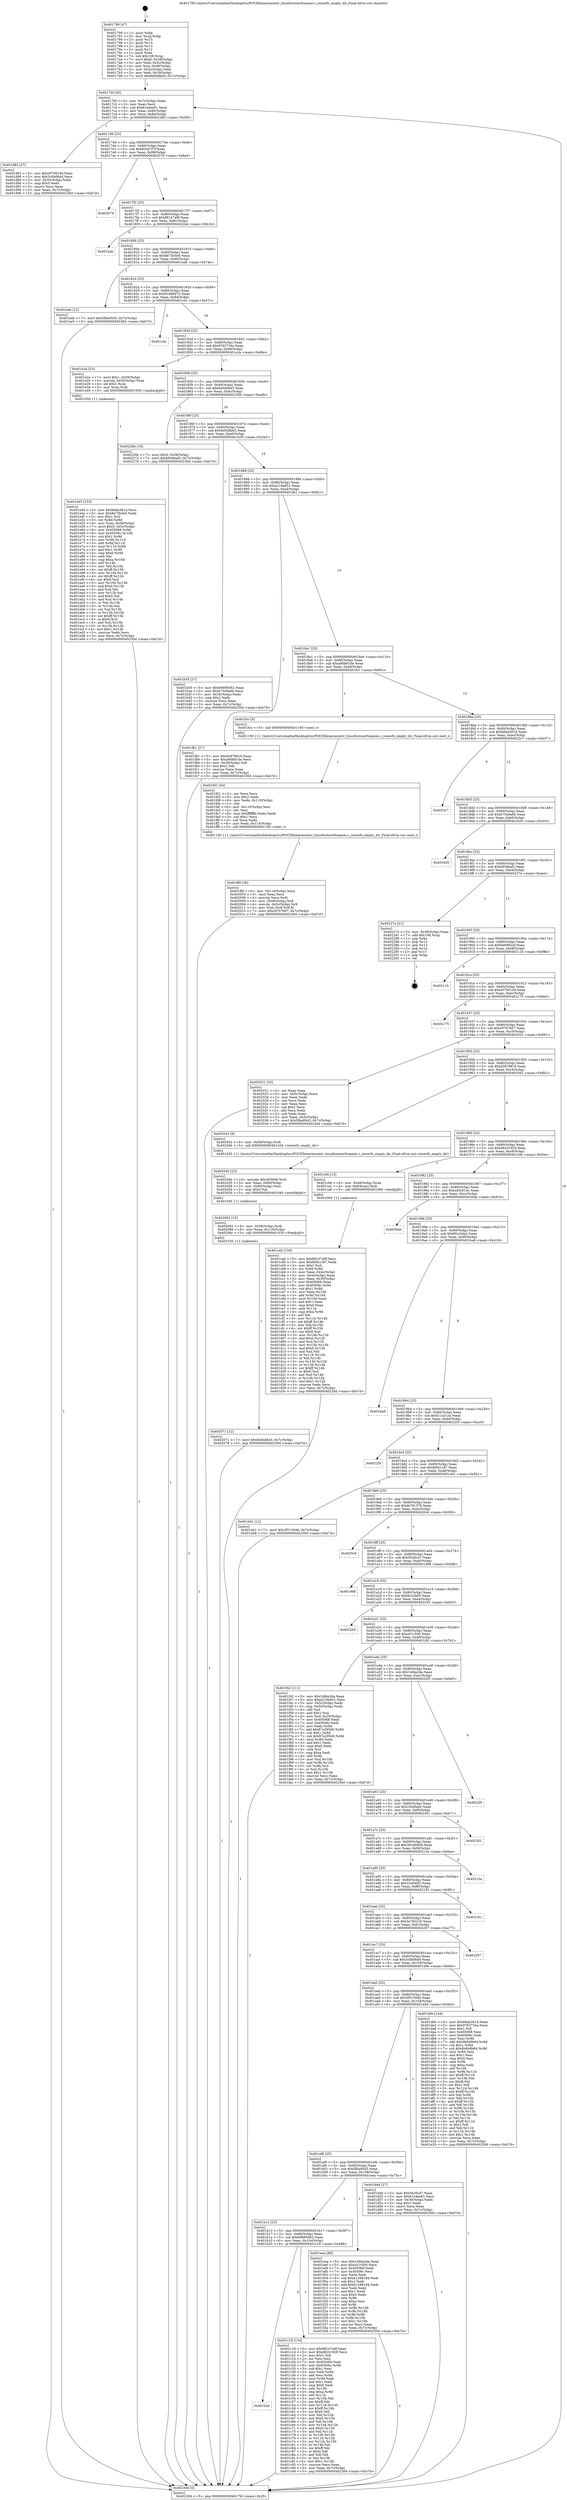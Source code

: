 digraph "0x401790" {
  label = "0x401790 (/mnt/c/Users/mathe/Desktop/tcc/POCII/binaries/extr_linuxfsreiserfsnamei.c_reiserfs_empty_dir_Final-ollvm.out::main(0))"
  labelloc = "t"
  node[shape=record]

  Entry [label="",width=0.3,height=0.3,shape=circle,fillcolor=black,style=filled]
  "0x4017bf" [label="{
     0x4017bf [26]\l
     | [instrs]\l
     &nbsp;&nbsp;0x4017bf \<+3\>: mov -0x7c(%rbp),%eax\l
     &nbsp;&nbsp;0x4017c2 \<+2\>: mov %eax,%ecx\l
     &nbsp;&nbsp;0x4017c4 \<+6\>: sub $0x81e4ee61,%ecx\l
     &nbsp;&nbsp;0x4017ca \<+3\>: mov %eax,-0x80(%rbp)\l
     &nbsp;&nbsp;0x4017cd \<+6\>: mov %ecx,-0x84(%rbp)\l
     &nbsp;&nbsp;0x4017d3 \<+6\>: je 0000000000401d83 \<main+0x5f3\>\l
  }"]
  "0x401d83" [label="{
     0x401d83 [27]\l
     | [instrs]\l
     &nbsp;&nbsp;0x401d83 \<+5\>: mov $0xc67001d4,%eax\l
     &nbsp;&nbsp;0x401d88 \<+5\>: mov $0x3c0b0bd4,%ecx\l
     &nbsp;&nbsp;0x401d8d \<+3\>: mov -0x30(%rbp),%edx\l
     &nbsp;&nbsp;0x401d90 \<+3\>: cmp $0x0,%edx\l
     &nbsp;&nbsp;0x401d93 \<+3\>: cmove %ecx,%eax\l
     &nbsp;&nbsp;0x401d96 \<+3\>: mov %eax,-0x7c(%rbp)\l
     &nbsp;&nbsp;0x401d99 \<+5\>: jmp 000000000040230d \<main+0xb7d\>\l
  }"]
  "0x4017d9" [label="{
     0x4017d9 [25]\l
     | [instrs]\l
     &nbsp;&nbsp;0x4017d9 \<+5\>: jmp 00000000004017de \<main+0x4e\>\l
     &nbsp;&nbsp;0x4017de \<+3\>: mov -0x80(%rbp),%eax\l
     &nbsp;&nbsp;0x4017e1 \<+5\>: sub $0x820a7f7f,%eax\l
     &nbsp;&nbsp;0x4017e6 \<+6\>: mov %eax,-0x88(%rbp)\l
     &nbsp;&nbsp;0x4017ec \<+6\>: je 000000000040207d \<main+0x8ed\>\l
  }"]
  Exit [label="",width=0.3,height=0.3,shape=circle,fillcolor=black,style=filled,peripheries=2]
  "0x40207d" [label="{
     0x40207d\l
  }", style=dashed]
  "0x4017f2" [label="{
     0x4017f2 [25]\l
     | [instrs]\l
     &nbsp;&nbsp;0x4017f2 \<+5\>: jmp 00000000004017f7 \<main+0x67\>\l
     &nbsp;&nbsp;0x4017f7 \<+3\>: mov -0x80(%rbp),%eax\l
     &nbsp;&nbsp;0x4017fa \<+5\>: sub $0x88147a9f,%eax\l
     &nbsp;&nbsp;0x4017ff \<+6\>: mov %eax,-0x8c(%rbp)\l
     &nbsp;&nbsp;0x401805 \<+6\>: je 00000000004022ab \<main+0xb1b\>\l
  }"]
  "0x402071" [label="{
     0x402071 [12]\l
     | [instrs]\l
     &nbsp;&nbsp;0x402071 \<+7\>: movl $0x9a5dd643,-0x7c(%rbp)\l
     &nbsp;&nbsp;0x402078 \<+5\>: jmp 000000000040230d \<main+0xb7d\>\l
  }"]
  "0x4022ab" [label="{
     0x4022ab\l
  }", style=dashed]
  "0x40180b" [label="{
     0x40180b [25]\l
     | [instrs]\l
     &nbsp;&nbsp;0x40180b \<+5\>: jmp 0000000000401810 \<main+0x80\>\l
     &nbsp;&nbsp;0x401810 \<+3\>: mov -0x80(%rbp),%eax\l
     &nbsp;&nbsp;0x401813 \<+5\>: sub $0x8e73b5e0,%eax\l
     &nbsp;&nbsp;0x401818 \<+6\>: mov %eax,-0x90(%rbp)\l
     &nbsp;&nbsp;0x40181e \<+6\>: je 0000000000401ede \<main+0x74e\>\l
  }"]
  "0x402062" [label="{
     0x402062 [15]\l
     | [instrs]\l
     &nbsp;&nbsp;0x402062 \<+4\>: mov -0x58(%rbp),%rdi\l
     &nbsp;&nbsp;0x402066 \<+6\>: mov %eax,-0x118(%rbp)\l
     &nbsp;&nbsp;0x40206c \<+5\>: call 0000000000401030 \<free@plt\>\l
     | [calls]\l
     &nbsp;&nbsp;0x401030 \{1\} (unknown)\l
  }"]
  "0x401ede" [label="{
     0x401ede [12]\l
     | [instrs]\l
     &nbsp;&nbsp;0x401ede \<+7\>: movl $0x5fba95d3,-0x7c(%rbp)\l
     &nbsp;&nbsp;0x401ee5 \<+5\>: jmp 000000000040230d \<main+0xb7d\>\l
  }"]
  "0x401824" [label="{
     0x401824 [25]\l
     | [instrs]\l
     &nbsp;&nbsp;0x401824 \<+5\>: jmp 0000000000401829 \<main+0x99\>\l
     &nbsp;&nbsp;0x401829 \<+3\>: mov -0x80(%rbp),%eax\l
     &nbsp;&nbsp;0x40182c \<+5\>: sub $0x91696072,%eax\l
     &nbsp;&nbsp;0x401831 \<+6\>: mov %eax,-0x94(%rbp)\l
     &nbsp;&nbsp;0x401837 \<+6\>: je 0000000000401c0c \<main+0x47c\>\l
  }"]
  "0x40204b" [label="{
     0x40204b [23]\l
     | [instrs]\l
     &nbsp;&nbsp;0x40204b \<+10\>: movabs $0x4030d6,%rdi\l
     &nbsp;&nbsp;0x402055 \<+3\>: mov %eax,-0x60(%rbp)\l
     &nbsp;&nbsp;0x402058 \<+3\>: mov -0x60(%rbp),%esi\l
     &nbsp;&nbsp;0x40205b \<+2\>: mov $0x0,%al\l
     &nbsp;&nbsp;0x40205d \<+5\>: call 0000000000401040 \<printf@plt\>\l
     | [calls]\l
     &nbsp;&nbsp;0x401040 \{1\} (unknown)\l
  }"]
  "0x401c0c" [label="{
     0x401c0c\l
  }", style=dashed]
  "0x40183d" [label="{
     0x40183d [25]\l
     | [instrs]\l
     &nbsp;&nbsp;0x40183d \<+5\>: jmp 0000000000401842 \<main+0xb2\>\l
     &nbsp;&nbsp;0x401842 \<+3\>: mov -0x80(%rbp),%eax\l
     &nbsp;&nbsp;0x401845 \<+5\>: sub $0x9763734a,%eax\l
     &nbsp;&nbsp;0x40184a \<+6\>: mov %eax,-0x98(%rbp)\l
     &nbsp;&nbsp;0x401850 \<+6\>: je 0000000000401e2e \<main+0x69e\>\l
  }"]
  "0x401ffd" [label="{
     0x401ffd [36]\l
     | [instrs]\l
     &nbsp;&nbsp;0x401ffd \<+6\>: mov -0x114(%rbp),%ecx\l
     &nbsp;&nbsp;0x402003 \<+3\>: imul %eax,%ecx\l
     &nbsp;&nbsp;0x402006 \<+3\>: movslq %ecx,%rdi\l
     &nbsp;&nbsp;0x402009 \<+4\>: mov -0x58(%rbp),%r8\l
     &nbsp;&nbsp;0x40200d \<+4\>: movslq -0x5c(%rbp),%r9\l
     &nbsp;&nbsp;0x402011 \<+4\>: mov %rdi,(%r8,%r9,8)\l
     &nbsp;&nbsp;0x402015 \<+7\>: movl $0xc9707607,-0x7c(%rbp)\l
     &nbsp;&nbsp;0x40201c \<+5\>: jmp 000000000040230d \<main+0xb7d\>\l
  }"]
  "0x401e2e" [label="{
     0x401e2e [23]\l
     | [instrs]\l
     &nbsp;&nbsp;0x401e2e \<+7\>: movl $0x1,-0x50(%rbp)\l
     &nbsp;&nbsp;0x401e35 \<+4\>: movslq -0x50(%rbp),%rax\l
     &nbsp;&nbsp;0x401e39 \<+4\>: shl $0x3,%rax\l
     &nbsp;&nbsp;0x401e3d \<+3\>: mov %rax,%rdi\l
     &nbsp;&nbsp;0x401e40 \<+5\>: call 0000000000401050 \<malloc@plt\>\l
     | [calls]\l
     &nbsp;&nbsp;0x401050 \{1\} (unknown)\l
  }"]
  "0x401856" [label="{
     0x401856 [25]\l
     | [instrs]\l
     &nbsp;&nbsp;0x401856 \<+5\>: jmp 000000000040185b \<main+0xcb\>\l
     &nbsp;&nbsp;0x40185b \<+3\>: mov -0x80(%rbp),%eax\l
     &nbsp;&nbsp;0x40185e \<+5\>: sub $0x9a5dd643,%eax\l
     &nbsp;&nbsp;0x401863 \<+6\>: mov %eax,-0x9c(%rbp)\l
     &nbsp;&nbsp;0x401869 \<+6\>: je 000000000040226b \<main+0xadb\>\l
  }"]
  "0x401fd1" [label="{
     0x401fd1 [44]\l
     | [instrs]\l
     &nbsp;&nbsp;0x401fd1 \<+2\>: xor %ecx,%ecx\l
     &nbsp;&nbsp;0x401fd3 \<+5\>: mov $0x2,%edx\l
     &nbsp;&nbsp;0x401fd8 \<+6\>: mov %edx,-0x110(%rbp)\l
     &nbsp;&nbsp;0x401fde \<+1\>: cltd\l
     &nbsp;&nbsp;0x401fdf \<+6\>: mov -0x110(%rbp),%esi\l
     &nbsp;&nbsp;0x401fe5 \<+2\>: idiv %esi\l
     &nbsp;&nbsp;0x401fe7 \<+6\>: imul $0xfffffffe,%edx,%edx\l
     &nbsp;&nbsp;0x401fed \<+3\>: sub $0x1,%ecx\l
     &nbsp;&nbsp;0x401ff0 \<+2\>: sub %ecx,%edx\l
     &nbsp;&nbsp;0x401ff2 \<+6\>: mov %edx,-0x114(%rbp)\l
     &nbsp;&nbsp;0x401ff8 \<+5\>: call 0000000000401160 \<next_i\>\l
     | [calls]\l
     &nbsp;&nbsp;0x401160 \{1\} (/mnt/c/Users/mathe/Desktop/tcc/POCII/binaries/extr_linuxfsreiserfsnamei.c_reiserfs_empty_dir_Final-ollvm.out::next_i)\l
  }"]
  "0x40226b" [label="{
     0x40226b [19]\l
     | [instrs]\l
     &nbsp;&nbsp;0x40226b \<+7\>: movl $0x0,-0x38(%rbp)\l
     &nbsp;&nbsp;0x402272 \<+7\>: movl $0xb938eaf2,-0x7c(%rbp)\l
     &nbsp;&nbsp;0x402279 \<+5\>: jmp 000000000040230d \<main+0xb7d\>\l
  }"]
  "0x40186f" [label="{
     0x40186f [25]\l
     | [instrs]\l
     &nbsp;&nbsp;0x40186f \<+5\>: jmp 0000000000401874 \<main+0xe4\>\l
     &nbsp;&nbsp;0x401874 \<+3\>: mov -0x80(%rbp),%eax\l
     &nbsp;&nbsp;0x401877 \<+5\>: sub $0x9d5d8bb5,%eax\l
     &nbsp;&nbsp;0x40187c \<+6\>: mov %eax,-0xa0(%rbp)\l
     &nbsp;&nbsp;0x401882 \<+6\>: je 0000000000401b35 \<main+0x3a5\>\l
  }"]
  "0x401e45" [label="{
     0x401e45 [153]\l
     | [instrs]\l
     &nbsp;&nbsp;0x401e45 \<+5\>: mov $0xb6ab361d,%ecx\l
     &nbsp;&nbsp;0x401e4a \<+5\>: mov $0x8e73b5e0,%edx\l
     &nbsp;&nbsp;0x401e4f \<+3\>: mov $0x1,%sil\l
     &nbsp;&nbsp;0x401e52 \<+3\>: xor %r8d,%r8d\l
     &nbsp;&nbsp;0x401e55 \<+4\>: mov %rax,-0x58(%rbp)\l
     &nbsp;&nbsp;0x401e59 \<+7\>: movl $0x0,-0x5c(%rbp)\l
     &nbsp;&nbsp;0x401e60 \<+8\>: mov 0x405068,%r9d\l
     &nbsp;&nbsp;0x401e68 \<+8\>: mov 0x40506c,%r10d\l
     &nbsp;&nbsp;0x401e70 \<+4\>: sub $0x1,%r8d\l
     &nbsp;&nbsp;0x401e74 \<+3\>: mov %r9d,%r11d\l
     &nbsp;&nbsp;0x401e77 \<+3\>: add %r8d,%r11d\l
     &nbsp;&nbsp;0x401e7a \<+4\>: imul %r11d,%r9d\l
     &nbsp;&nbsp;0x401e7e \<+4\>: and $0x1,%r9d\l
     &nbsp;&nbsp;0x401e82 \<+4\>: cmp $0x0,%r9d\l
     &nbsp;&nbsp;0x401e86 \<+3\>: sete %bl\l
     &nbsp;&nbsp;0x401e89 \<+4\>: cmp $0xa,%r10d\l
     &nbsp;&nbsp;0x401e8d \<+4\>: setl %r14b\l
     &nbsp;&nbsp;0x401e91 \<+3\>: mov %bl,%r15b\l
     &nbsp;&nbsp;0x401e94 \<+4\>: xor $0xff,%r15b\l
     &nbsp;&nbsp;0x401e98 \<+3\>: mov %r14b,%r12b\l
     &nbsp;&nbsp;0x401e9b \<+4\>: xor $0xff,%r12b\l
     &nbsp;&nbsp;0x401e9f \<+4\>: xor $0x0,%sil\l
     &nbsp;&nbsp;0x401ea3 \<+3\>: mov %r15b,%r13b\l
     &nbsp;&nbsp;0x401ea6 \<+4\>: and $0x0,%r13b\l
     &nbsp;&nbsp;0x401eaa \<+3\>: and %sil,%bl\l
     &nbsp;&nbsp;0x401ead \<+3\>: mov %r12b,%al\l
     &nbsp;&nbsp;0x401eb0 \<+2\>: and $0x0,%al\l
     &nbsp;&nbsp;0x401eb2 \<+3\>: and %sil,%r14b\l
     &nbsp;&nbsp;0x401eb5 \<+3\>: or %bl,%r13b\l
     &nbsp;&nbsp;0x401eb8 \<+3\>: or %r14b,%al\l
     &nbsp;&nbsp;0x401ebb \<+3\>: xor %al,%r13b\l
     &nbsp;&nbsp;0x401ebe \<+3\>: or %r12b,%r15b\l
     &nbsp;&nbsp;0x401ec1 \<+4\>: xor $0xff,%r15b\l
     &nbsp;&nbsp;0x401ec5 \<+4\>: or $0x0,%sil\l
     &nbsp;&nbsp;0x401ec9 \<+3\>: and %sil,%r15b\l
     &nbsp;&nbsp;0x401ecc \<+3\>: or %r15b,%r13b\l
     &nbsp;&nbsp;0x401ecf \<+4\>: test $0x1,%r13b\l
     &nbsp;&nbsp;0x401ed3 \<+3\>: cmovne %edx,%ecx\l
     &nbsp;&nbsp;0x401ed6 \<+3\>: mov %ecx,-0x7c(%rbp)\l
     &nbsp;&nbsp;0x401ed9 \<+5\>: jmp 000000000040230d \<main+0xb7d\>\l
  }"]
  "0x401b35" [label="{
     0x401b35 [27]\l
     | [instrs]\l
     &nbsp;&nbsp;0x401b35 \<+5\>: mov $0x66695062,%eax\l
     &nbsp;&nbsp;0x401b3a \<+5\>: mov $0xb75e9a6b,%ecx\l
     &nbsp;&nbsp;0x401b3f \<+3\>: mov -0x34(%rbp),%edx\l
     &nbsp;&nbsp;0x401b42 \<+3\>: cmp $0x2,%edx\l
     &nbsp;&nbsp;0x401b45 \<+3\>: cmovne %ecx,%eax\l
     &nbsp;&nbsp;0x401b48 \<+3\>: mov %eax,-0x7c(%rbp)\l
     &nbsp;&nbsp;0x401b4b \<+5\>: jmp 000000000040230d \<main+0xb7d\>\l
  }"]
  "0x401888" [label="{
     0x401888 [25]\l
     | [instrs]\l
     &nbsp;&nbsp;0x401888 \<+5\>: jmp 000000000040188d \<main+0xfd\>\l
     &nbsp;&nbsp;0x40188d \<+3\>: mov -0x80(%rbp),%eax\l
     &nbsp;&nbsp;0x401890 \<+5\>: sub $0xa216a931,%eax\l
     &nbsp;&nbsp;0x401895 \<+6\>: mov %eax,-0xa4(%rbp)\l
     &nbsp;&nbsp;0x40189b \<+6\>: je 0000000000401fb1 \<main+0x821\>\l
  }"]
  "0x40230d" [label="{
     0x40230d [5]\l
     | [instrs]\l
     &nbsp;&nbsp;0x40230d \<+5\>: jmp 00000000004017bf \<main+0x2f\>\l
  }"]
  "0x401790" [label="{
     0x401790 [47]\l
     | [instrs]\l
     &nbsp;&nbsp;0x401790 \<+1\>: push %rbp\l
     &nbsp;&nbsp;0x401791 \<+3\>: mov %rsp,%rbp\l
     &nbsp;&nbsp;0x401794 \<+2\>: push %r15\l
     &nbsp;&nbsp;0x401796 \<+2\>: push %r14\l
     &nbsp;&nbsp;0x401798 \<+2\>: push %r13\l
     &nbsp;&nbsp;0x40179a \<+2\>: push %r12\l
     &nbsp;&nbsp;0x40179c \<+1\>: push %rbx\l
     &nbsp;&nbsp;0x40179d \<+7\>: sub $0x108,%rsp\l
     &nbsp;&nbsp;0x4017a4 \<+7\>: movl $0x0,-0x38(%rbp)\l
     &nbsp;&nbsp;0x4017ab \<+3\>: mov %edi,-0x3c(%rbp)\l
     &nbsp;&nbsp;0x4017ae \<+4\>: mov %rsi,-0x48(%rbp)\l
     &nbsp;&nbsp;0x4017b2 \<+3\>: mov -0x3c(%rbp),%edi\l
     &nbsp;&nbsp;0x4017b5 \<+3\>: mov %edi,-0x34(%rbp)\l
     &nbsp;&nbsp;0x4017b8 \<+7\>: movl $0x9d5d8bb5,-0x7c(%rbp)\l
  }"]
  "0x401cab" [label="{
     0x401cab [150]\l
     | [instrs]\l
     &nbsp;&nbsp;0x401cab \<+5\>: mov $0x88147a9f,%ecx\l
     &nbsp;&nbsp;0x401cb0 \<+5\>: mov $0xfd5b1c87,%edx\l
     &nbsp;&nbsp;0x401cb5 \<+3\>: mov $0x1,%sil\l
     &nbsp;&nbsp;0x401cb8 \<+3\>: xor %r8d,%r8d\l
     &nbsp;&nbsp;0x401cbb \<+3\>: mov %eax,-0x4c(%rbp)\l
     &nbsp;&nbsp;0x401cbe \<+3\>: mov -0x4c(%rbp),%eax\l
     &nbsp;&nbsp;0x401cc1 \<+3\>: mov %eax,-0x30(%rbp)\l
     &nbsp;&nbsp;0x401cc4 \<+7\>: mov 0x405068,%eax\l
     &nbsp;&nbsp;0x401ccb \<+8\>: mov 0x40506c,%r9d\l
     &nbsp;&nbsp;0x401cd3 \<+4\>: sub $0x1,%r8d\l
     &nbsp;&nbsp;0x401cd7 \<+3\>: mov %eax,%r10d\l
     &nbsp;&nbsp;0x401cda \<+3\>: add %r8d,%r10d\l
     &nbsp;&nbsp;0x401cdd \<+4\>: imul %r10d,%eax\l
     &nbsp;&nbsp;0x401ce1 \<+3\>: and $0x1,%eax\l
     &nbsp;&nbsp;0x401ce4 \<+3\>: cmp $0x0,%eax\l
     &nbsp;&nbsp;0x401ce7 \<+4\>: sete %r11b\l
     &nbsp;&nbsp;0x401ceb \<+4\>: cmp $0xa,%r9d\l
     &nbsp;&nbsp;0x401cef \<+3\>: setl %bl\l
     &nbsp;&nbsp;0x401cf2 \<+3\>: mov %r11b,%r14b\l
     &nbsp;&nbsp;0x401cf5 \<+4\>: xor $0xff,%r14b\l
     &nbsp;&nbsp;0x401cf9 \<+3\>: mov %bl,%r15b\l
     &nbsp;&nbsp;0x401cfc \<+4\>: xor $0xff,%r15b\l
     &nbsp;&nbsp;0x401d00 \<+4\>: xor $0x0,%sil\l
     &nbsp;&nbsp;0x401d04 \<+3\>: mov %r14b,%r12b\l
     &nbsp;&nbsp;0x401d07 \<+4\>: and $0x0,%r12b\l
     &nbsp;&nbsp;0x401d0b \<+3\>: and %sil,%r11b\l
     &nbsp;&nbsp;0x401d0e \<+3\>: mov %r15b,%r13b\l
     &nbsp;&nbsp;0x401d11 \<+4\>: and $0x0,%r13b\l
     &nbsp;&nbsp;0x401d15 \<+3\>: and %sil,%bl\l
     &nbsp;&nbsp;0x401d18 \<+3\>: or %r11b,%r12b\l
     &nbsp;&nbsp;0x401d1b \<+3\>: or %bl,%r13b\l
     &nbsp;&nbsp;0x401d1e \<+3\>: xor %r13b,%r12b\l
     &nbsp;&nbsp;0x401d21 \<+3\>: or %r15b,%r14b\l
     &nbsp;&nbsp;0x401d24 \<+4\>: xor $0xff,%r14b\l
     &nbsp;&nbsp;0x401d28 \<+4\>: or $0x0,%sil\l
     &nbsp;&nbsp;0x401d2c \<+3\>: and %sil,%r14b\l
     &nbsp;&nbsp;0x401d2f \<+3\>: or %r14b,%r12b\l
     &nbsp;&nbsp;0x401d32 \<+4\>: test $0x1,%r12b\l
     &nbsp;&nbsp;0x401d36 \<+3\>: cmovne %edx,%ecx\l
     &nbsp;&nbsp;0x401d39 \<+3\>: mov %ecx,-0x7c(%rbp)\l
     &nbsp;&nbsp;0x401d3c \<+5\>: jmp 000000000040230d \<main+0xb7d\>\l
  }"]
  "0x401fb1" [label="{
     0x401fb1 [27]\l
     | [instrs]\l
     &nbsp;&nbsp;0x401fb1 \<+5\>: mov $0xd2878816,%eax\l
     &nbsp;&nbsp;0x401fb6 \<+5\>: mov $0xa90b81de,%ecx\l
     &nbsp;&nbsp;0x401fbb \<+3\>: mov -0x29(%rbp),%dl\l
     &nbsp;&nbsp;0x401fbe \<+3\>: test $0x1,%dl\l
     &nbsp;&nbsp;0x401fc1 \<+3\>: cmovne %ecx,%eax\l
     &nbsp;&nbsp;0x401fc4 \<+3\>: mov %eax,-0x7c(%rbp)\l
     &nbsp;&nbsp;0x401fc7 \<+5\>: jmp 000000000040230d \<main+0xb7d\>\l
  }"]
  "0x4018a1" [label="{
     0x4018a1 [25]\l
     | [instrs]\l
     &nbsp;&nbsp;0x4018a1 \<+5\>: jmp 00000000004018a6 \<main+0x116\>\l
     &nbsp;&nbsp;0x4018a6 \<+3\>: mov -0x80(%rbp),%eax\l
     &nbsp;&nbsp;0x4018a9 \<+5\>: sub $0xa90b81de,%eax\l
     &nbsp;&nbsp;0x4018ae \<+6\>: mov %eax,-0xa8(%rbp)\l
     &nbsp;&nbsp;0x4018b4 \<+6\>: je 0000000000401fcc \<main+0x83c\>\l
  }"]
  "0x401b2b" [label="{
     0x401b2b\l
  }", style=dashed]
  "0x401fcc" [label="{
     0x401fcc [5]\l
     | [instrs]\l
     &nbsp;&nbsp;0x401fcc \<+5\>: call 0000000000401160 \<next_i\>\l
     | [calls]\l
     &nbsp;&nbsp;0x401160 \{1\} (/mnt/c/Users/mathe/Desktop/tcc/POCII/binaries/extr_linuxfsreiserfsnamei.c_reiserfs_empty_dir_Final-ollvm.out::next_i)\l
  }"]
  "0x4018ba" [label="{
     0x4018ba [25]\l
     | [instrs]\l
     &nbsp;&nbsp;0x4018ba \<+5\>: jmp 00000000004018bf \<main+0x12f\>\l
     &nbsp;&nbsp;0x4018bf \<+3\>: mov -0x80(%rbp),%eax\l
     &nbsp;&nbsp;0x4018c2 \<+5\>: sub $0xb6ab361d,%eax\l
     &nbsp;&nbsp;0x4018c7 \<+6\>: mov %eax,-0xac(%rbp)\l
     &nbsp;&nbsp;0x4018cd \<+6\>: je 00000000004022c7 \<main+0xb37\>\l
  }"]
  "0x401c18" [label="{
     0x401c18 [134]\l
     | [instrs]\l
     &nbsp;&nbsp;0x401c18 \<+5\>: mov $0x88147a9f,%eax\l
     &nbsp;&nbsp;0x401c1d \<+5\>: mov $0xd8201929,%ecx\l
     &nbsp;&nbsp;0x401c22 \<+2\>: mov $0x1,%dl\l
     &nbsp;&nbsp;0x401c24 \<+2\>: xor %esi,%esi\l
     &nbsp;&nbsp;0x401c26 \<+7\>: mov 0x405068,%edi\l
     &nbsp;&nbsp;0x401c2d \<+8\>: mov 0x40506c,%r8d\l
     &nbsp;&nbsp;0x401c35 \<+3\>: sub $0x1,%esi\l
     &nbsp;&nbsp;0x401c38 \<+3\>: mov %edi,%r9d\l
     &nbsp;&nbsp;0x401c3b \<+3\>: add %esi,%r9d\l
     &nbsp;&nbsp;0x401c3e \<+4\>: imul %r9d,%edi\l
     &nbsp;&nbsp;0x401c42 \<+3\>: and $0x1,%edi\l
     &nbsp;&nbsp;0x401c45 \<+3\>: cmp $0x0,%edi\l
     &nbsp;&nbsp;0x401c48 \<+4\>: sete %r10b\l
     &nbsp;&nbsp;0x401c4c \<+4\>: cmp $0xa,%r8d\l
     &nbsp;&nbsp;0x401c50 \<+4\>: setl %r11b\l
     &nbsp;&nbsp;0x401c54 \<+3\>: mov %r10b,%bl\l
     &nbsp;&nbsp;0x401c57 \<+3\>: xor $0xff,%bl\l
     &nbsp;&nbsp;0x401c5a \<+3\>: mov %r11b,%r14b\l
     &nbsp;&nbsp;0x401c5d \<+4\>: xor $0xff,%r14b\l
     &nbsp;&nbsp;0x401c61 \<+3\>: xor $0x0,%dl\l
     &nbsp;&nbsp;0x401c64 \<+3\>: mov %bl,%r15b\l
     &nbsp;&nbsp;0x401c67 \<+4\>: and $0x0,%r15b\l
     &nbsp;&nbsp;0x401c6b \<+3\>: and %dl,%r10b\l
     &nbsp;&nbsp;0x401c6e \<+3\>: mov %r14b,%r12b\l
     &nbsp;&nbsp;0x401c71 \<+4\>: and $0x0,%r12b\l
     &nbsp;&nbsp;0x401c75 \<+3\>: and %dl,%r11b\l
     &nbsp;&nbsp;0x401c78 \<+3\>: or %r10b,%r15b\l
     &nbsp;&nbsp;0x401c7b \<+3\>: or %r11b,%r12b\l
     &nbsp;&nbsp;0x401c7e \<+3\>: xor %r12b,%r15b\l
     &nbsp;&nbsp;0x401c81 \<+3\>: or %r14b,%bl\l
     &nbsp;&nbsp;0x401c84 \<+3\>: xor $0xff,%bl\l
     &nbsp;&nbsp;0x401c87 \<+3\>: or $0x0,%dl\l
     &nbsp;&nbsp;0x401c8a \<+2\>: and %dl,%bl\l
     &nbsp;&nbsp;0x401c8c \<+3\>: or %bl,%r15b\l
     &nbsp;&nbsp;0x401c8f \<+4\>: test $0x1,%r15b\l
     &nbsp;&nbsp;0x401c93 \<+3\>: cmovne %ecx,%eax\l
     &nbsp;&nbsp;0x401c96 \<+3\>: mov %eax,-0x7c(%rbp)\l
     &nbsp;&nbsp;0x401c99 \<+5\>: jmp 000000000040230d \<main+0xb7d\>\l
  }"]
  "0x4022c7" [label="{
     0x4022c7\l
  }", style=dashed]
  "0x4018d3" [label="{
     0x4018d3 [25]\l
     | [instrs]\l
     &nbsp;&nbsp;0x4018d3 \<+5\>: jmp 00000000004018d8 \<main+0x148\>\l
     &nbsp;&nbsp;0x4018d8 \<+3\>: mov -0x80(%rbp),%eax\l
     &nbsp;&nbsp;0x4018db \<+5\>: sub $0xb75e9a6b,%eax\l
     &nbsp;&nbsp;0x4018e0 \<+6\>: mov %eax,-0xb0(%rbp)\l
     &nbsp;&nbsp;0x4018e6 \<+6\>: je 0000000000401b50 \<main+0x3c0\>\l
  }"]
  "0x401b12" [label="{
     0x401b12 [25]\l
     | [instrs]\l
     &nbsp;&nbsp;0x401b12 \<+5\>: jmp 0000000000401b17 \<main+0x387\>\l
     &nbsp;&nbsp;0x401b17 \<+3\>: mov -0x80(%rbp),%eax\l
     &nbsp;&nbsp;0x401b1a \<+5\>: sub $0x66695062,%eax\l
     &nbsp;&nbsp;0x401b1f \<+6\>: mov %eax,-0x10c(%rbp)\l
     &nbsp;&nbsp;0x401b25 \<+6\>: je 0000000000401c18 \<main+0x488\>\l
  }"]
  "0x401b50" [label="{
     0x401b50\l
  }", style=dashed]
  "0x4018ec" [label="{
     0x4018ec [25]\l
     | [instrs]\l
     &nbsp;&nbsp;0x4018ec \<+5\>: jmp 00000000004018f1 \<main+0x161\>\l
     &nbsp;&nbsp;0x4018f1 \<+3\>: mov -0x80(%rbp),%eax\l
     &nbsp;&nbsp;0x4018f4 \<+5\>: sub $0xb938eaf2,%eax\l
     &nbsp;&nbsp;0x4018f9 \<+6\>: mov %eax,-0xb4(%rbp)\l
     &nbsp;&nbsp;0x4018ff \<+6\>: je 000000000040227e \<main+0xaee\>\l
  }"]
  "0x401eea" [label="{
     0x401eea [88]\l
     | [instrs]\l
     &nbsp;&nbsp;0x401eea \<+5\>: mov $0x14fda2da,%eax\l
     &nbsp;&nbsp;0x401eef \<+5\>: mov $0xa51c500,%ecx\l
     &nbsp;&nbsp;0x401ef4 \<+7\>: mov 0x405068,%edx\l
     &nbsp;&nbsp;0x401efb \<+7\>: mov 0x40506c,%esi\l
     &nbsp;&nbsp;0x401f02 \<+2\>: mov %edx,%edi\l
     &nbsp;&nbsp;0x401f04 \<+6\>: sub $0xb1288184,%edi\l
     &nbsp;&nbsp;0x401f0a \<+3\>: sub $0x1,%edi\l
     &nbsp;&nbsp;0x401f0d \<+6\>: add $0xb1288184,%edi\l
     &nbsp;&nbsp;0x401f13 \<+3\>: imul %edi,%edx\l
     &nbsp;&nbsp;0x401f16 \<+3\>: and $0x1,%edx\l
     &nbsp;&nbsp;0x401f19 \<+3\>: cmp $0x0,%edx\l
     &nbsp;&nbsp;0x401f1c \<+4\>: sete %r8b\l
     &nbsp;&nbsp;0x401f20 \<+3\>: cmp $0xa,%esi\l
     &nbsp;&nbsp;0x401f23 \<+4\>: setl %r9b\l
     &nbsp;&nbsp;0x401f27 \<+3\>: mov %r8b,%r10b\l
     &nbsp;&nbsp;0x401f2a \<+3\>: and %r9b,%r10b\l
     &nbsp;&nbsp;0x401f2d \<+3\>: xor %r9b,%r8b\l
     &nbsp;&nbsp;0x401f30 \<+3\>: or %r8b,%r10b\l
     &nbsp;&nbsp;0x401f33 \<+4\>: test $0x1,%r10b\l
     &nbsp;&nbsp;0x401f37 \<+3\>: cmovne %ecx,%eax\l
     &nbsp;&nbsp;0x401f3a \<+3\>: mov %eax,-0x7c(%rbp)\l
     &nbsp;&nbsp;0x401f3d \<+5\>: jmp 000000000040230d \<main+0xb7d\>\l
  }"]
  "0x40227e" [label="{
     0x40227e [21]\l
     | [instrs]\l
     &nbsp;&nbsp;0x40227e \<+3\>: mov -0x38(%rbp),%eax\l
     &nbsp;&nbsp;0x402281 \<+7\>: add $0x108,%rsp\l
     &nbsp;&nbsp;0x402288 \<+1\>: pop %rbx\l
     &nbsp;&nbsp;0x402289 \<+2\>: pop %r12\l
     &nbsp;&nbsp;0x40228b \<+2\>: pop %r13\l
     &nbsp;&nbsp;0x40228d \<+2\>: pop %r14\l
     &nbsp;&nbsp;0x40228f \<+2\>: pop %r15\l
     &nbsp;&nbsp;0x402291 \<+1\>: pop %rbp\l
     &nbsp;&nbsp;0x402292 \<+1\>: ret\l
  }"]
  "0x401905" [label="{
     0x401905 [25]\l
     | [instrs]\l
     &nbsp;&nbsp;0x401905 \<+5\>: jmp 000000000040190a \<main+0x17a\>\l
     &nbsp;&nbsp;0x40190a \<+3\>: mov -0x80(%rbp),%eax\l
     &nbsp;&nbsp;0x40190d \<+5\>: sub $0xbd6962af,%eax\l
     &nbsp;&nbsp;0x401912 \<+6\>: mov %eax,-0xb8(%rbp)\l
     &nbsp;&nbsp;0x401918 \<+6\>: je 000000000040211b \<main+0x98b\>\l
  }"]
  "0x401af9" [label="{
     0x401af9 [25]\l
     | [instrs]\l
     &nbsp;&nbsp;0x401af9 \<+5\>: jmp 0000000000401afe \<main+0x36e\>\l
     &nbsp;&nbsp;0x401afe \<+3\>: mov -0x80(%rbp),%eax\l
     &nbsp;&nbsp;0x401b01 \<+5\>: sub $0x5fba95d3,%eax\l
     &nbsp;&nbsp;0x401b06 \<+6\>: mov %eax,-0x108(%rbp)\l
     &nbsp;&nbsp;0x401b0c \<+6\>: je 0000000000401eea \<main+0x75a\>\l
  }"]
  "0x40211b" [label="{
     0x40211b\l
  }", style=dashed]
  "0x40191e" [label="{
     0x40191e [25]\l
     | [instrs]\l
     &nbsp;&nbsp;0x40191e \<+5\>: jmp 0000000000401923 \<main+0x193\>\l
     &nbsp;&nbsp;0x401923 \<+3\>: mov -0x80(%rbp),%eax\l
     &nbsp;&nbsp;0x401926 \<+5\>: sub $0xc67001d4,%eax\l
     &nbsp;&nbsp;0x40192b \<+6\>: mov %eax,-0xbc(%rbp)\l
     &nbsp;&nbsp;0x401931 \<+6\>: je 0000000000402175 \<main+0x9e5\>\l
  }"]
  "0x401d4d" [label="{
     0x401d4d [27]\l
     | [instrs]\l
     &nbsp;&nbsp;0x401d4d \<+5\>: mov $0x5626cd7,%eax\l
     &nbsp;&nbsp;0x401d52 \<+5\>: mov $0x81e4ee61,%ecx\l
     &nbsp;&nbsp;0x401d57 \<+3\>: mov -0x30(%rbp),%edx\l
     &nbsp;&nbsp;0x401d5a \<+3\>: cmp $0x1,%edx\l
     &nbsp;&nbsp;0x401d5d \<+3\>: cmovl %ecx,%eax\l
     &nbsp;&nbsp;0x401d60 \<+3\>: mov %eax,-0x7c(%rbp)\l
     &nbsp;&nbsp;0x401d63 \<+5\>: jmp 000000000040230d \<main+0xb7d\>\l
  }"]
  "0x402175" [label="{
     0x402175\l
  }", style=dashed]
  "0x401937" [label="{
     0x401937 [25]\l
     | [instrs]\l
     &nbsp;&nbsp;0x401937 \<+5\>: jmp 000000000040193c \<main+0x1ac\>\l
     &nbsp;&nbsp;0x40193c \<+3\>: mov -0x80(%rbp),%eax\l
     &nbsp;&nbsp;0x40193f \<+5\>: sub $0xc9707607,%eax\l
     &nbsp;&nbsp;0x401944 \<+6\>: mov %eax,-0xc0(%rbp)\l
     &nbsp;&nbsp;0x40194a \<+6\>: je 0000000000402021 \<main+0x891\>\l
  }"]
  "0x401ae0" [label="{
     0x401ae0 [25]\l
     | [instrs]\l
     &nbsp;&nbsp;0x401ae0 \<+5\>: jmp 0000000000401ae5 \<main+0x355\>\l
     &nbsp;&nbsp;0x401ae5 \<+3\>: mov -0x80(%rbp),%eax\l
     &nbsp;&nbsp;0x401ae8 \<+5\>: sub $0x3f515946,%eax\l
     &nbsp;&nbsp;0x401aed \<+6\>: mov %eax,-0x104(%rbp)\l
     &nbsp;&nbsp;0x401af3 \<+6\>: je 0000000000401d4d \<main+0x5bd\>\l
  }"]
  "0x402021" [label="{
     0x402021 [33]\l
     | [instrs]\l
     &nbsp;&nbsp;0x402021 \<+2\>: xor %eax,%eax\l
     &nbsp;&nbsp;0x402023 \<+3\>: mov -0x5c(%rbp),%ecx\l
     &nbsp;&nbsp;0x402026 \<+2\>: mov %eax,%edx\l
     &nbsp;&nbsp;0x402028 \<+2\>: sub %ecx,%edx\l
     &nbsp;&nbsp;0x40202a \<+2\>: mov %eax,%ecx\l
     &nbsp;&nbsp;0x40202c \<+3\>: sub $0x1,%ecx\l
     &nbsp;&nbsp;0x40202f \<+2\>: add %ecx,%edx\l
     &nbsp;&nbsp;0x402031 \<+2\>: sub %edx,%eax\l
     &nbsp;&nbsp;0x402033 \<+3\>: mov %eax,-0x5c(%rbp)\l
     &nbsp;&nbsp;0x402036 \<+7\>: movl $0x5fba95d3,-0x7c(%rbp)\l
     &nbsp;&nbsp;0x40203d \<+5\>: jmp 000000000040230d \<main+0xb7d\>\l
  }"]
  "0x401950" [label="{
     0x401950 [25]\l
     | [instrs]\l
     &nbsp;&nbsp;0x401950 \<+5\>: jmp 0000000000401955 \<main+0x1c5\>\l
     &nbsp;&nbsp;0x401955 \<+3\>: mov -0x80(%rbp),%eax\l
     &nbsp;&nbsp;0x401958 \<+5\>: sub $0xd2878816,%eax\l
     &nbsp;&nbsp;0x40195d \<+6\>: mov %eax,-0xc4(%rbp)\l
     &nbsp;&nbsp;0x401963 \<+6\>: je 0000000000402042 \<main+0x8b2\>\l
  }"]
  "0x401d9e" [label="{
     0x401d9e [144]\l
     | [instrs]\l
     &nbsp;&nbsp;0x401d9e \<+5\>: mov $0xb6ab361d,%eax\l
     &nbsp;&nbsp;0x401da3 \<+5\>: mov $0x9763734a,%ecx\l
     &nbsp;&nbsp;0x401da8 \<+2\>: mov $0x1,%dl\l
     &nbsp;&nbsp;0x401daa \<+7\>: mov 0x405068,%esi\l
     &nbsp;&nbsp;0x401db1 \<+7\>: mov 0x40506c,%edi\l
     &nbsp;&nbsp;0x401db8 \<+3\>: mov %esi,%r8d\l
     &nbsp;&nbsp;0x401dbb \<+7\>: add $0x6b848b64,%r8d\l
     &nbsp;&nbsp;0x401dc2 \<+4\>: sub $0x1,%r8d\l
     &nbsp;&nbsp;0x401dc6 \<+7\>: sub $0x6b848b64,%r8d\l
     &nbsp;&nbsp;0x401dcd \<+4\>: imul %r8d,%esi\l
     &nbsp;&nbsp;0x401dd1 \<+3\>: and $0x1,%esi\l
     &nbsp;&nbsp;0x401dd4 \<+3\>: cmp $0x0,%esi\l
     &nbsp;&nbsp;0x401dd7 \<+4\>: sete %r9b\l
     &nbsp;&nbsp;0x401ddb \<+3\>: cmp $0xa,%edi\l
     &nbsp;&nbsp;0x401dde \<+4\>: setl %r10b\l
     &nbsp;&nbsp;0x401de2 \<+3\>: mov %r9b,%r11b\l
     &nbsp;&nbsp;0x401de5 \<+4\>: xor $0xff,%r11b\l
     &nbsp;&nbsp;0x401de9 \<+3\>: mov %r10b,%bl\l
     &nbsp;&nbsp;0x401dec \<+3\>: xor $0xff,%bl\l
     &nbsp;&nbsp;0x401def \<+3\>: xor $0x1,%dl\l
     &nbsp;&nbsp;0x401df2 \<+3\>: mov %r11b,%r14b\l
     &nbsp;&nbsp;0x401df5 \<+4\>: and $0xff,%r14b\l
     &nbsp;&nbsp;0x401df9 \<+3\>: and %dl,%r9b\l
     &nbsp;&nbsp;0x401dfc \<+3\>: mov %bl,%r15b\l
     &nbsp;&nbsp;0x401dff \<+4\>: and $0xff,%r15b\l
     &nbsp;&nbsp;0x401e03 \<+3\>: and %dl,%r10b\l
     &nbsp;&nbsp;0x401e06 \<+3\>: or %r9b,%r14b\l
     &nbsp;&nbsp;0x401e09 \<+3\>: or %r10b,%r15b\l
     &nbsp;&nbsp;0x401e0c \<+3\>: xor %r15b,%r14b\l
     &nbsp;&nbsp;0x401e0f \<+3\>: or %bl,%r11b\l
     &nbsp;&nbsp;0x401e12 \<+4\>: xor $0xff,%r11b\l
     &nbsp;&nbsp;0x401e16 \<+3\>: or $0x1,%dl\l
     &nbsp;&nbsp;0x401e19 \<+3\>: and %dl,%r11b\l
     &nbsp;&nbsp;0x401e1c \<+3\>: or %r11b,%r14b\l
     &nbsp;&nbsp;0x401e1f \<+4\>: test $0x1,%r14b\l
     &nbsp;&nbsp;0x401e23 \<+3\>: cmovne %ecx,%eax\l
     &nbsp;&nbsp;0x401e26 \<+3\>: mov %eax,-0x7c(%rbp)\l
     &nbsp;&nbsp;0x401e29 \<+5\>: jmp 000000000040230d \<main+0xb7d\>\l
  }"]
  "0x402042" [label="{
     0x402042 [9]\l
     | [instrs]\l
     &nbsp;&nbsp;0x402042 \<+4\>: mov -0x58(%rbp),%rdi\l
     &nbsp;&nbsp;0x402046 \<+5\>: call 0000000000401420 \<reiserfs_empty_dir\>\l
     | [calls]\l
     &nbsp;&nbsp;0x401420 \{1\} (/mnt/c/Users/mathe/Desktop/tcc/POCII/binaries/extr_linuxfsreiserfsnamei.c_reiserfs_empty_dir_Final-ollvm.out::reiserfs_empty_dir)\l
  }"]
  "0x401969" [label="{
     0x401969 [25]\l
     | [instrs]\l
     &nbsp;&nbsp;0x401969 \<+5\>: jmp 000000000040196e \<main+0x1de\>\l
     &nbsp;&nbsp;0x40196e \<+3\>: mov -0x80(%rbp),%eax\l
     &nbsp;&nbsp;0x401971 \<+5\>: sub $0xd8201929,%eax\l
     &nbsp;&nbsp;0x401976 \<+6\>: mov %eax,-0xc8(%rbp)\l
     &nbsp;&nbsp;0x40197c \<+6\>: je 0000000000401c9e \<main+0x50e\>\l
  }"]
  "0x401ac7" [label="{
     0x401ac7 [25]\l
     | [instrs]\l
     &nbsp;&nbsp;0x401ac7 \<+5\>: jmp 0000000000401acc \<main+0x33c\>\l
     &nbsp;&nbsp;0x401acc \<+3\>: mov -0x80(%rbp),%eax\l
     &nbsp;&nbsp;0x401acf \<+5\>: sub $0x3c0b0bd4,%eax\l
     &nbsp;&nbsp;0x401ad4 \<+6\>: mov %eax,-0x100(%rbp)\l
     &nbsp;&nbsp;0x401ada \<+6\>: je 0000000000401d9e \<main+0x60e\>\l
  }"]
  "0x401c9e" [label="{
     0x401c9e [13]\l
     | [instrs]\l
     &nbsp;&nbsp;0x401c9e \<+4\>: mov -0x48(%rbp),%rax\l
     &nbsp;&nbsp;0x401ca2 \<+4\>: mov 0x8(%rax),%rdi\l
     &nbsp;&nbsp;0x401ca6 \<+5\>: call 0000000000401060 \<atoi@plt\>\l
     | [calls]\l
     &nbsp;&nbsp;0x401060 \{1\} (unknown)\l
  }"]
  "0x401982" [label="{
     0x401982 [25]\l
     | [instrs]\l
     &nbsp;&nbsp;0x401982 \<+5\>: jmp 0000000000401987 \<main+0x1f7\>\l
     &nbsp;&nbsp;0x401987 \<+3\>: mov -0x80(%rbp),%eax\l
     &nbsp;&nbsp;0x40198a \<+5\>: sub $0xed3c914c,%eax\l
     &nbsp;&nbsp;0x40198f \<+6\>: mov %eax,-0xcc(%rbp)\l
     &nbsp;&nbsp;0x401995 \<+6\>: je 00000000004020ab \<main+0x91b\>\l
  }"]
  "0x402207" [label="{
     0x402207\l
  }", style=dashed]
  "0x4020ab" [label="{
     0x4020ab\l
  }", style=dashed]
  "0x40199b" [label="{
     0x40199b [25]\l
     | [instrs]\l
     &nbsp;&nbsp;0x40199b \<+5\>: jmp 00000000004019a0 \<main+0x210\>\l
     &nbsp;&nbsp;0x4019a0 \<+3\>: mov -0x80(%rbp),%eax\l
     &nbsp;&nbsp;0x4019a3 \<+5\>: sub $0xf02c5da2,%eax\l
     &nbsp;&nbsp;0x4019a8 \<+6\>: mov %eax,-0xd0(%rbp)\l
     &nbsp;&nbsp;0x4019ae \<+6\>: je 0000000000401ba8 \<main+0x418\>\l
  }"]
  "0x401aae" [label="{
     0x401aae [25]\l
     | [instrs]\l
     &nbsp;&nbsp;0x401aae \<+5\>: jmp 0000000000401ab3 \<main+0x323\>\l
     &nbsp;&nbsp;0x401ab3 \<+3\>: mov -0x80(%rbp),%eax\l
     &nbsp;&nbsp;0x401ab6 \<+5\>: sub $0x3a792216,%eax\l
     &nbsp;&nbsp;0x401abb \<+6\>: mov %eax,-0xfc(%rbp)\l
     &nbsp;&nbsp;0x401ac1 \<+6\>: je 0000000000402207 \<main+0xa77\>\l
  }"]
  "0x401ba8" [label="{
     0x401ba8\l
  }", style=dashed]
  "0x4019b4" [label="{
     0x4019b4 [25]\l
     | [instrs]\l
     &nbsp;&nbsp;0x4019b4 \<+5\>: jmp 00000000004019b9 \<main+0x229\>\l
     &nbsp;&nbsp;0x4019b9 \<+3\>: mov -0x80(%rbp),%eax\l
     &nbsp;&nbsp;0x4019bc \<+5\>: sub $0xf11a51ce,%eax\l
     &nbsp;&nbsp;0x4019c1 \<+6\>: mov %eax,-0xd4(%rbp)\l
     &nbsp;&nbsp;0x4019c7 \<+6\>: je 000000000040225f \<main+0xacf\>\l
  }"]
  "0x402181" [label="{
     0x402181\l
  }", style=dashed]
  "0x40225f" [label="{
     0x40225f\l
  }", style=dashed]
  "0x4019cd" [label="{
     0x4019cd [25]\l
     | [instrs]\l
     &nbsp;&nbsp;0x4019cd \<+5\>: jmp 00000000004019d2 \<main+0x242\>\l
     &nbsp;&nbsp;0x4019d2 \<+3\>: mov -0x80(%rbp),%eax\l
     &nbsp;&nbsp;0x4019d5 \<+5\>: sub $0xfd5b1c87,%eax\l
     &nbsp;&nbsp;0x4019da \<+6\>: mov %eax,-0xd8(%rbp)\l
     &nbsp;&nbsp;0x4019e0 \<+6\>: je 0000000000401d41 \<main+0x5b1\>\l
  }"]
  "0x401a95" [label="{
     0x401a95 [25]\l
     | [instrs]\l
     &nbsp;&nbsp;0x401a95 \<+5\>: jmp 0000000000401a9a \<main+0x30a\>\l
     &nbsp;&nbsp;0x401a9a \<+3\>: mov -0x80(%rbp),%eax\l
     &nbsp;&nbsp;0x401a9d \<+5\>: sub $0x32c64bf1,%eax\l
     &nbsp;&nbsp;0x401aa2 \<+6\>: mov %eax,-0xf8(%rbp)\l
     &nbsp;&nbsp;0x401aa8 \<+6\>: je 0000000000402181 \<main+0x9f1\>\l
  }"]
  "0x401d41" [label="{
     0x401d41 [12]\l
     | [instrs]\l
     &nbsp;&nbsp;0x401d41 \<+7\>: movl $0x3f515946,-0x7c(%rbp)\l
     &nbsp;&nbsp;0x401d48 \<+5\>: jmp 000000000040230d \<main+0xb7d\>\l
  }"]
  "0x4019e6" [label="{
     0x4019e6 [25]\l
     | [instrs]\l
     &nbsp;&nbsp;0x4019e6 \<+5\>: jmp 00000000004019eb \<main+0x25b\>\l
     &nbsp;&nbsp;0x4019eb \<+3\>: mov -0x80(%rbp),%eax\l
     &nbsp;&nbsp;0x4019ee \<+5\>: sub $0xfe791579,%eax\l
     &nbsp;&nbsp;0x4019f3 \<+6\>: mov %eax,-0xdc(%rbp)\l
     &nbsp;&nbsp;0x4019f9 \<+6\>: je 00000000004020c6 \<main+0x936\>\l
  }"]
  "0x40213a" [label="{
     0x40213a\l
  }", style=dashed]
  "0x4020c6" [label="{
     0x4020c6\l
  }", style=dashed]
  "0x4019ff" [label="{
     0x4019ff [25]\l
     | [instrs]\l
     &nbsp;&nbsp;0x4019ff \<+5\>: jmp 0000000000401a04 \<main+0x274\>\l
     &nbsp;&nbsp;0x401a04 \<+3\>: mov -0x80(%rbp),%eax\l
     &nbsp;&nbsp;0x401a07 \<+5\>: sub $0x5626cd7,%eax\l
     &nbsp;&nbsp;0x401a0c \<+6\>: mov %eax,-0xe0(%rbp)\l
     &nbsp;&nbsp;0x401a12 \<+6\>: je 0000000000401d68 \<main+0x5d8\>\l
  }"]
  "0x401a7c" [label="{
     0x401a7c [25]\l
     | [instrs]\l
     &nbsp;&nbsp;0x401a7c \<+5\>: jmp 0000000000401a81 \<main+0x2f1\>\l
     &nbsp;&nbsp;0x401a81 \<+3\>: mov -0x80(%rbp),%eax\l
     &nbsp;&nbsp;0x401a84 \<+5\>: sub $0x303495b9,%eax\l
     &nbsp;&nbsp;0x401a89 \<+6\>: mov %eax,-0xf4(%rbp)\l
     &nbsp;&nbsp;0x401a8f \<+6\>: je 000000000040213a \<main+0x9aa\>\l
  }"]
  "0x401d68" [label="{
     0x401d68\l
  }", style=dashed]
  "0x401a18" [label="{
     0x401a18 [25]\l
     | [instrs]\l
     &nbsp;&nbsp;0x401a18 \<+5\>: jmp 0000000000401a1d \<main+0x28d\>\l
     &nbsp;&nbsp;0x401a1d \<+3\>: mov -0x80(%rbp),%eax\l
     &nbsp;&nbsp;0x401a20 \<+5\>: sub $0x8c23bd5,%eax\l
     &nbsp;&nbsp;0x401a25 \<+6\>: mov %eax,-0xe4(%rbp)\l
     &nbsp;&nbsp;0x401a2b \<+6\>: je 0000000000402293 \<main+0xb03\>\l
  }"]
  "0x402301" [label="{
     0x402301\l
  }", style=dashed]
  "0x402293" [label="{
     0x402293\l
  }", style=dashed]
  "0x401a31" [label="{
     0x401a31 [25]\l
     | [instrs]\l
     &nbsp;&nbsp;0x401a31 \<+5\>: jmp 0000000000401a36 \<main+0x2a6\>\l
     &nbsp;&nbsp;0x401a36 \<+3\>: mov -0x80(%rbp),%eax\l
     &nbsp;&nbsp;0x401a39 \<+5\>: sub $0xa51c500,%eax\l
     &nbsp;&nbsp;0x401a3e \<+6\>: mov %eax,-0xe8(%rbp)\l
     &nbsp;&nbsp;0x401a44 \<+6\>: je 0000000000401f42 \<main+0x7b2\>\l
  }"]
  "0x401a63" [label="{
     0x401a63 [25]\l
     | [instrs]\l
     &nbsp;&nbsp;0x401a63 \<+5\>: jmp 0000000000401a68 \<main+0x2d8\>\l
     &nbsp;&nbsp;0x401a68 \<+3\>: mov -0x80(%rbp),%eax\l
     &nbsp;&nbsp;0x401a6b \<+5\>: sub $0x1f2d9ae0,%eax\l
     &nbsp;&nbsp;0x401a70 \<+6\>: mov %eax,-0xf0(%rbp)\l
     &nbsp;&nbsp;0x401a76 \<+6\>: je 0000000000402301 \<main+0xb71\>\l
  }"]
  "0x401f42" [label="{
     0x401f42 [111]\l
     | [instrs]\l
     &nbsp;&nbsp;0x401f42 \<+5\>: mov $0x14fda2da,%eax\l
     &nbsp;&nbsp;0x401f47 \<+5\>: mov $0xa216a931,%ecx\l
     &nbsp;&nbsp;0x401f4c \<+3\>: mov -0x5c(%rbp),%edx\l
     &nbsp;&nbsp;0x401f4f \<+3\>: cmp -0x50(%rbp),%edx\l
     &nbsp;&nbsp;0x401f52 \<+4\>: setl %sil\l
     &nbsp;&nbsp;0x401f56 \<+4\>: and $0x1,%sil\l
     &nbsp;&nbsp;0x401f5a \<+4\>: mov %sil,-0x29(%rbp)\l
     &nbsp;&nbsp;0x401f5e \<+7\>: mov 0x405068,%edx\l
     &nbsp;&nbsp;0x401f65 \<+7\>: mov 0x40506c,%edi\l
     &nbsp;&nbsp;0x401f6c \<+3\>: mov %edx,%r8d\l
     &nbsp;&nbsp;0x401f6f \<+7\>: add $0x87a295d0,%r8d\l
     &nbsp;&nbsp;0x401f76 \<+4\>: sub $0x1,%r8d\l
     &nbsp;&nbsp;0x401f7a \<+7\>: sub $0x87a295d0,%r8d\l
     &nbsp;&nbsp;0x401f81 \<+4\>: imul %r8d,%edx\l
     &nbsp;&nbsp;0x401f85 \<+3\>: and $0x1,%edx\l
     &nbsp;&nbsp;0x401f88 \<+3\>: cmp $0x0,%edx\l
     &nbsp;&nbsp;0x401f8b \<+4\>: sete %sil\l
     &nbsp;&nbsp;0x401f8f \<+3\>: cmp $0xa,%edi\l
     &nbsp;&nbsp;0x401f92 \<+4\>: setl %r9b\l
     &nbsp;&nbsp;0x401f96 \<+3\>: mov %sil,%r10b\l
     &nbsp;&nbsp;0x401f99 \<+3\>: and %r9b,%r10b\l
     &nbsp;&nbsp;0x401f9c \<+3\>: xor %r9b,%sil\l
     &nbsp;&nbsp;0x401f9f \<+3\>: or %sil,%r10b\l
     &nbsp;&nbsp;0x401fa2 \<+4\>: test $0x1,%r10b\l
     &nbsp;&nbsp;0x401fa6 \<+3\>: cmovne %ecx,%eax\l
     &nbsp;&nbsp;0x401fa9 \<+3\>: mov %eax,-0x7c(%rbp)\l
     &nbsp;&nbsp;0x401fac \<+5\>: jmp 000000000040230d \<main+0xb7d\>\l
  }"]
  "0x401a4a" [label="{
     0x401a4a [25]\l
     | [instrs]\l
     &nbsp;&nbsp;0x401a4a \<+5\>: jmp 0000000000401a4f \<main+0x2bf\>\l
     &nbsp;&nbsp;0x401a4f \<+3\>: mov -0x80(%rbp),%eax\l
     &nbsp;&nbsp;0x401a52 \<+5\>: sub $0x14fda2da,%eax\l
     &nbsp;&nbsp;0x401a57 \<+6\>: mov %eax,-0xec(%rbp)\l
     &nbsp;&nbsp;0x401a5d \<+6\>: je 00000000004022f5 \<main+0xb65\>\l
  }"]
  "0x4022f5" [label="{
     0x4022f5\l
  }", style=dashed]
  Entry -> "0x401790" [label=" 1"]
  "0x4017bf" -> "0x401d83" [label=" 1"]
  "0x4017bf" -> "0x4017d9" [label=" 19"]
  "0x40227e" -> Exit [label=" 1"]
  "0x4017d9" -> "0x40207d" [label=" 0"]
  "0x4017d9" -> "0x4017f2" [label=" 19"]
  "0x40226b" -> "0x40230d" [label=" 1"]
  "0x4017f2" -> "0x4022ab" [label=" 0"]
  "0x4017f2" -> "0x40180b" [label=" 19"]
  "0x402071" -> "0x40230d" [label=" 1"]
  "0x40180b" -> "0x401ede" [label=" 1"]
  "0x40180b" -> "0x401824" [label=" 18"]
  "0x402062" -> "0x402071" [label=" 1"]
  "0x401824" -> "0x401c0c" [label=" 0"]
  "0x401824" -> "0x40183d" [label=" 18"]
  "0x40204b" -> "0x402062" [label=" 1"]
  "0x40183d" -> "0x401e2e" [label=" 1"]
  "0x40183d" -> "0x401856" [label=" 17"]
  "0x402042" -> "0x40204b" [label=" 1"]
  "0x401856" -> "0x40226b" [label=" 1"]
  "0x401856" -> "0x40186f" [label=" 16"]
  "0x402021" -> "0x40230d" [label=" 1"]
  "0x40186f" -> "0x401b35" [label=" 1"]
  "0x40186f" -> "0x401888" [label=" 15"]
  "0x401b35" -> "0x40230d" [label=" 1"]
  "0x401790" -> "0x4017bf" [label=" 1"]
  "0x40230d" -> "0x4017bf" [label=" 19"]
  "0x401ffd" -> "0x40230d" [label=" 1"]
  "0x401888" -> "0x401fb1" [label=" 2"]
  "0x401888" -> "0x4018a1" [label=" 13"]
  "0x401fd1" -> "0x401ffd" [label=" 1"]
  "0x4018a1" -> "0x401fcc" [label=" 1"]
  "0x4018a1" -> "0x4018ba" [label=" 12"]
  "0x401fcc" -> "0x401fd1" [label=" 1"]
  "0x4018ba" -> "0x4022c7" [label=" 0"]
  "0x4018ba" -> "0x4018d3" [label=" 12"]
  "0x401fb1" -> "0x40230d" [label=" 2"]
  "0x4018d3" -> "0x401b50" [label=" 0"]
  "0x4018d3" -> "0x4018ec" [label=" 12"]
  "0x401eea" -> "0x40230d" [label=" 2"]
  "0x4018ec" -> "0x40227e" [label=" 1"]
  "0x4018ec" -> "0x401905" [label=" 11"]
  "0x401ede" -> "0x40230d" [label=" 1"]
  "0x401905" -> "0x40211b" [label=" 0"]
  "0x401905" -> "0x40191e" [label=" 11"]
  "0x401e2e" -> "0x401e45" [label=" 1"]
  "0x40191e" -> "0x402175" [label=" 0"]
  "0x40191e" -> "0x401937" [label=" 11"]
  "0x401d9e" -> "0x40230d" [label=" 1"]
  "0x401937" -> "0x402021" [label=" 1"]
  "0x401937" -> "0x401950" [label=" 10"]
  "0x401d4d" -> "0x40230d" [label=" 1"]
  "0x401950" -> "0x402042" [label=" 1"]
  "0x401950" -> "0x401969" [label=" 9"]
  "0x401d41" -> "0x40230d" [label=" 1"]
  "0x401969" -> "0x401c9e" [label=" 1"]
  "0x401969" -> "0x401982" [label=" 8"]
  "0x401c9e" -> "0x401cab" [label=" 1"]
  "0x401982" -> "0x4020ab" [label=" 0"]
  "0x401982" -> "0x40199b" [label=" 8"]
  "0x401c18" -> "0x40230d" [label=" 1"]
  "0x40199b" -> "0x401ba8" [label=" 0"]
  "0x40199b" -> "0x4019b4" [label=" 8"]
  "0x401b12" -> "0x401c18" [label=" 1"]
  "0x4019b4" -> "0x40225f" [label=" 0"]
  "0x4019b4" -> "0x4019cd" [label=" 8"]
  "0x401f42" -> "0x40230d" [label=" 2"]
  "0x4019cd" -> "0x401d41" [label=" 1"]
  "0x4019cd" -> "0x4019e6" [label=" 7"]
  "0x401af9" -> "0x401eea" [label=" 2"]
  "0x4019e6" -> "0x4020c6" [label=" 0"]
  "0x4019e6" -> "0x4019ff" [label=" 7"]
  "0x401e45" -> "0x40230d" [label=" 1"]
  "0x4019ff" -> "0x401d68" [label=" 0"]
  "0x4019ff" -> "0x401a18" [label=" 7"]
  "0x401ae0" -> "0x401d4d" [label=" 1"]
  "0x401a18" -> "0x402293" [label=" 0"]
  "0x401a18" -> "0x401a31" [label=" 7"]
  "0x401d83" -> "0x40230d" [label=" 1"]
  "0x401a31" -> "0x401f42" [label=" 2"]
  "0x401a31" -> "0x401a4a" [label=" 5"]
  "0x401ac7" -> "0x401d9e" [label=" 1"]
  "0x401a4a" -> "0x4022f5" [label=" 0"]
  "0x401a4a" -> "0x401a63" [label=" 5"]
  "0x401ac7" -> "0x401ae0" [label=" 4"]
  "0x401a63" -> "0x402301" [label=" 0"]
  "0x401a63" -> "0x401a7c" [label=" 5"]
  "0x401ae0" -> "0x401af9" [label=" 3"]
  "0x401a7c" -> "0x40213a" [label=" 0"]
  "0x401a7c" -> "0x401a95" [label=" 5"]
  "0x401af9" -> "0x401b12" [label=" 1"]
  "0x401a95" -> "0x402181" [label=" 0"]
  "0x401a95" -> "0x401aae" [label=" 5"]
  "0x401b12" -> "0x401b2b" [label=" 0"]
  "0x401aae" -> "0x402207" [label=" 0"]
  "0x401aae" -> "0x401ac7" [label=" 5"]
  "0x401cab" -> "0x40230d" [label=" 1"]
}
